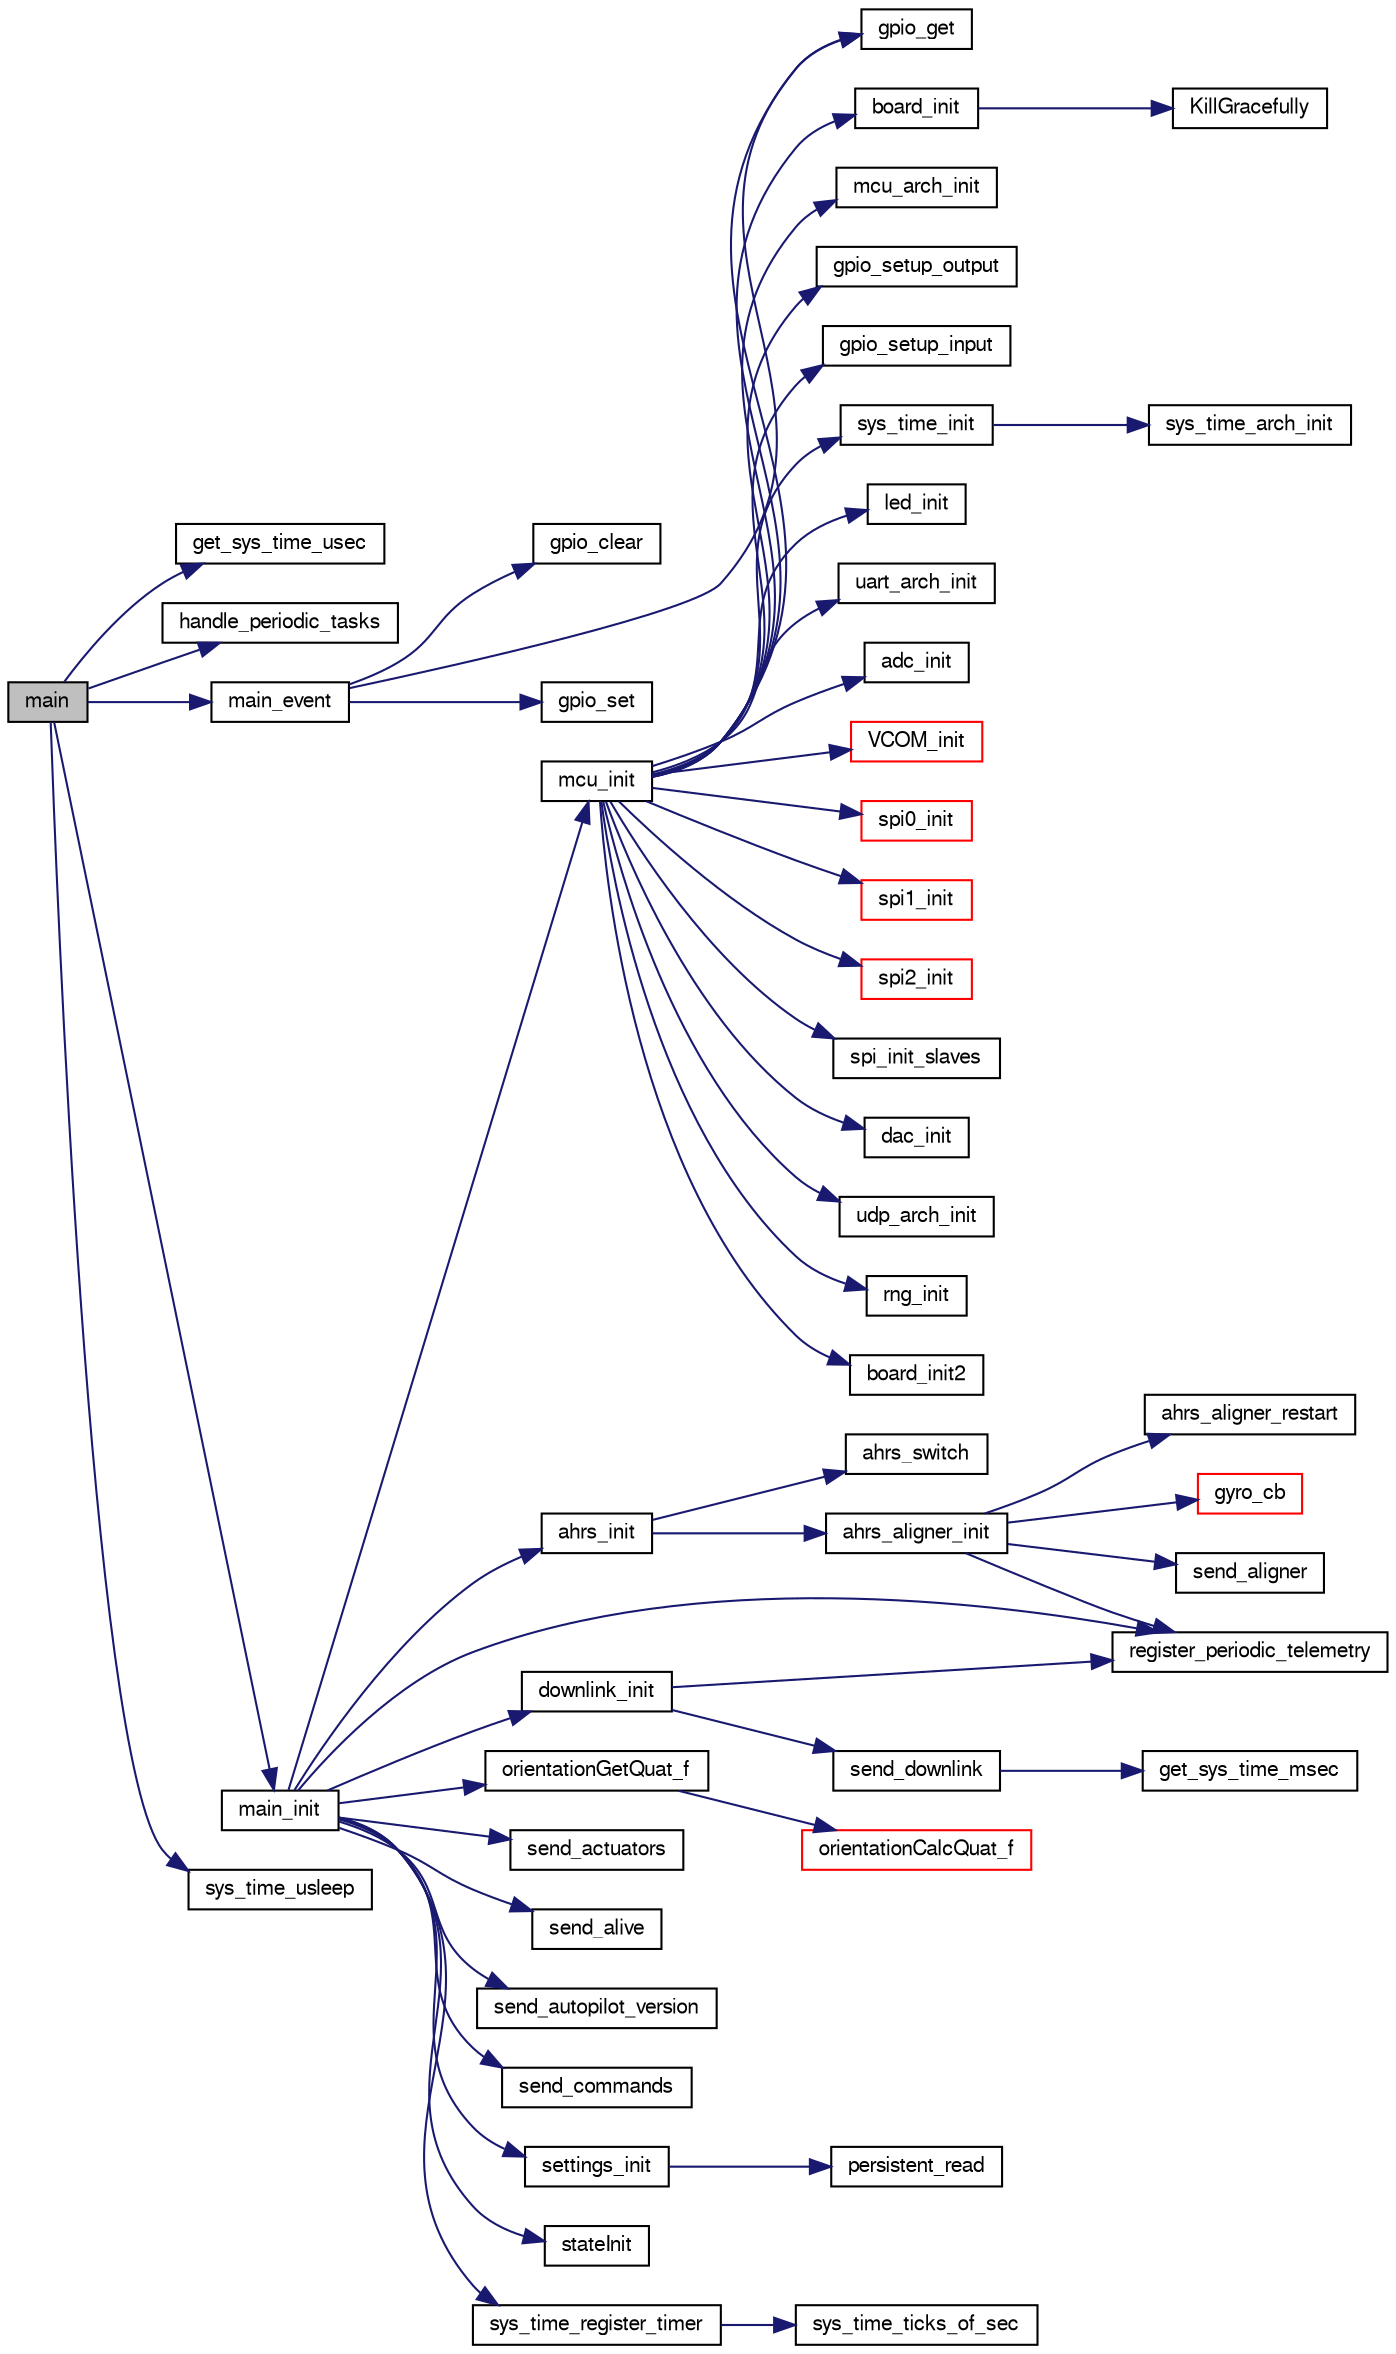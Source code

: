 digraph "main"
{
  edge [fontname="FreeSans",fontsize="10",labelfontname="FreeSans",labelfontsize="10"];
  node [fontname="FreeSans",fontsize="10",shape=record];
  rankdir="LR";
  Node1 [label="main",height=0.2,width=0.4,color="black", fillcolor="grey75", style="filled", fontcolor="black"];
  Node1 -> Node2 [color="midnightblue",fontsize="10",style="solid",fontname="FreeSans"];
  Node2 [label="get_sys_time_usec",height=0.2,width=0.4,color="black", fillcolor="white", style="filled",URL="$chibios_2mcu__periph_2sys__time__arch_8c.html#a7ddfef1f78a56c6b4c4c536b5d670bfb",tooltip="Get the time in microseconds since startup. "];
  Node1 -> Node3 [color="midnightblue",fontsize="10",style="solid",fontname="FreeSans"];
  Node3 [label="handle_periodic_tasks",height=0.2,width=0.4,color="black", fillcolor="white", style="filled",URL="$main_8h.html#acfa2a521a46d9beb8a3fa77bb0c9e407"];
  Node1 -> Node4 [color="midnightblue",fontsize="10",style="solid",fontname="FreeSans"];
  Node4 [label="main_event",height=0.2,width=0.4,color="black", fillcolor="white", style="filled",URL="$uart__tunnel_8c.html#a319a645047f275499aa30b0bc08c6e10"];
  Node4 -> Node5 [color="midnightblue",fontsize="10",style="solid",fontname="FreeSans"];
  Node5 [label="gpio_clear",height=0.2,width=0.4,color="black", fillcolor="white", style="filled",URL="$chibios_2mcu__periph_2gpio__arch_8h.html#a302a5c9e7203669d0b9db8a2952fe009",tooltip="Clear a gpio output to low level. "];
  Node4 -> Node6 [color="midnightblue",fontsize="10",style="solid",fontname="FreeSans"];
  Node6 [label="gpio_get",height=0.2,width=0.4,color="black", fillcolor="white", style="filled",URL="$chibios_2mcu__periph_2gpio__arch_8h.html#afd6403990094d8cd6010b2e641a977da",tooltip="Get level of a gpio. "];
  Node4 -> Node7 [color="midnightblue",fontsize="10",style="solid",fontname="FreeSans"];
  Node7 [label="gpio_set",height=0.2,width=0.4,color="black", fillcolor="white", style="filled",URL="$chibios_2mcu__periph_2gpio__arch_8h.html#a0da8ef247730680b4ffa595d11069051",tooltip="Set a gpio output to high level. "];
  Node1 -> Node8 [color="midnightblue",fontsize="10",style="solid",fontname="FreeSans"];
  Node8 [label="main_init",height=0.2,width=0.4,color="black", fillcolor="white", style="filled",URL="$demo__ahrs__actuators_8c.html#afaa8374e20b79aaf7cfcea5ad9467ab1"];
  Node8 -> Node9 [color="midnightblue",fontsize="10",style="solid",fontname="FreeSans"];
  Node9 [label="ahrs_init",height=0.2,width=0.4,color="black", fillcolor="white", style="filled",URL="$ahrs_8c.html#aa3721663c9df7c7af5613486a3566afb",tooltip="AHRS initialization. "];
  Node9 -> Node10 [color="midnightblue",fontsize="10",style="solid",fontname="FreeSans"];
  Node10 [label="ahrs_switch",height=0.2,width=0.4,color="black", fillcolor="white", style="filled",URL="$ahrs_8c.html#ad933997851f19f057be2d3c1d4b5b5d0",tooltip="Switch to the output of another AHRS impl. "];
  Node9 -> Node11 [color="midnightblue",fontsize="10",style="solid",fontname="FreeSans"];
  Node11 [label="ahrs_aligner_init",height=0.2,width=0.4,color="black", fillcolor="white", style="filled",URL="$ahrs__aligner_8c.html#a321c9a82fcb75074c3041cbf6906e5ea"];
  Node11 -> Node12 [color="midnightblue",fontsize="10",style="solid",fontname="FreeSans"];
  Node12 [label="ahrs_aligner_restart",height=0.2,width=0.4,color="black", fillcolor="white", style="filled",URL="$ahrs__aligner_8c.html#aa098ebf986653894df0c6e03bf86354e"];
  Node11 -> Node13 [color="midnightblue",fontsize="10",style="solid",fontname="FreeSans"];
  Node13 [label="gyro_cb",height=0.2,width=0.4,color="red", fillcolor="white", style="filled",URL="$ahrs__aligner_8c.html#a47e1ea35fdb43af72537c6c9f38b889d"];
  Node11 -> Node14 [color="midnightblue",fontsize="10",style="solid",fontname="FreeSans"];
  Node14 [label="register_periodic_telemetry",height=0.2,width=0.4,color="black", fillcolor="white", style="filled",URL="$telemetry_8c.html#a8b8cf43739f06c54d16370c141b541a0",tooltip="Register a telemetry callback function. "];
  Node11 -> Node15 [color="midnightblue",fontsize="10",style="solid",fontname="FreeSans"];
  Node15 [label="send_aligner",height=0.2,width=0.4,color="black", fillcolor="white", style="filled",URL="$ahrs__aligner_8c.html#abe64b23cba24d9f6d4efd4773d3c8d1e"];
  Node8 -> Node16 [color="midnightblue",fontsize="10",style="solid",fontname="FreeSans"];
  Node16 [label="downlink_init",height=0.2,width=0.4,color="black", fillcolor="white", style="filled",URL="$downlink_8c.html#afd49e1738cc6ad57218b944dcb94f73b"];
  Node16 -> Node14 [color="midnightblue",fontsize="10",style="solid",fontname="FreeSans"];
  Node16 -> Node17 [color="midnightblue",fontsize="10",style="solid",fontname="FreeSans"];
  Node17 [label="send_downlink",height=0.2,width=0.4,color="black", fillcolor="white", style="filled",URL="$downlink_8c.html#af23b2b19aabf230dd8e4bb719c3d4f34"];
  Node17 -> Node18 [color="midnightblue",fontsize="10",style="solid",fontname="FreeSans"];
  Node18 [label="get_sys_time_msec",height=0.2,width=0.4,color="black", fillcolor="white", style="filled",URL="$chibios_2mcu__periph_2sys__time__arch_8c.html#ad3cb294b0d1d74dfb511534b36a17960",tooltip="Get the time in milliseconds since startup. "];
  Node8 -> Node19 [color="midnightblue",fontsize="10",style="solid",fontname="FreeSans"];
  Node19 [label="mcu_init",height=0.2,width=0.4,color="black", fillcolor="white", style="filled",URL="$group__mcu__periph.html#ga9af744358ff4b1e3e33d7dd170862f9b",tooltip="Microcontroller peripherals initialization. "];
  Node19 -> Node20 [color="midnightblue",fontsize="10",style="solid",fontname="FreeSans"];
  Node20 [label="board_init",height=0.2,width=0.4,color="black", fillcolor="white", style="filled",URL="$group__mcu__periph.html#ga916f2adc2080b4fe88034086d107a8dc",tooltip="Optional board init function called at the start of mcu_init(). "];
  Node20 -> Node21 [color="midnightblue",fontsize="10",style="solid",fontname="FreeSans"];
  Node21 [label="KillGracefully",height=0.2,width=0.4,color="black", fillcolor="white", style="filled",URL="$ardrone_2board_8c.html#a646b7f375c14d15f1aa843bbe058634f"];
  Node19 -> Node22 [color="midnightblue",fontsize="10",style="solid",fontname="FreeSans"];
  Node22 [label="mcu_arch_init",height=0.2,width=0.4,color="black", fillcolor="white", style="filled",URL="$chibios_2mcu__arch_8c.html#a87671303c7d4a9264b1ffbb07e87f454"];
  Node19 -> Node23 [color="midnightblue",fontsize="10",style="solid",fontname="FreeSans"];
  Node23 [label="gpio_setup_output",height=0.2,width=0.4,color="black", fillcolor="white", style="filled",URL="$chibios_2mcu__periph_2gpio__arch_8c.html#a614c4a447f1e43381d92c682ac3b953f",tooltip="Setup one or more pins of the given GPIO port as outputs. "];
  Node19 -> Node24 [color="midnightblue",fontsize="10",style="solid",fontname="FreeSans"];
  Node24 [label="gpio_setup_input",height=0.2,width=0.4,color="black", fillcolor="white", style="filled",URL="$chibios_2mcu__periph_2gpio__arch_8c.html#ae7d0172a824f41338c10872b96cc541b",tooltip="Setup one or more pins of the given GPIO port as inputs. "];
  Node19 -> Node6 [color="midnightblue",fontsize="10",style="solid",fontname="FreeSans"];
  Node19 -> Node25 [color="midnightblue",fontsize="10",style="solid",fontname="FreeSans"];
  Node25 [label="sys_time_init",height=0.2,width=0.4,color="black", fillcolor="white", style="filled",URL="$sys__time_8c.html#a1e6b75f4db9128a3326d8a6283b0af43"];
  Node25 -> Node26 [color="midnightblue",fontsize="10",style="solid",fontname="FreeSans"];
  Node26 [label="sys_time_arch_init",height=0.2,width=0.4,color="black", fillcolor="white", style="filled",URL="$chibios_2mcu__periph_2sys__time__arch_8c.html#a9b31c2feb846b96205ae20ea6883e1c4"];
  Node19 -> Node27 [color="midnightblue",fontsize="10",style="solid",fontname="FreeSans"];
  Node27 [label="led_init",height=0.2,width=0.4,color="black", fillcolor="white", style="filled",URL="$led_8h.html#a9d9d9b1f30592189c3aa7358c626218f",tooltip="Automatic initialization of actived LED Set to OFF at startup. "];
  Node19 -> Node28 [color="midnightblue",fontsize="10",style="solid",fontname="FreeSans"];
  Node28 [label="uart_arch_init",height=0.2,width=0.4,color="black", fillcolor="white", style="filled",URL="$linux_2mcu__periph_2uart__arch_8c.html#a7e440684a8b6a4088b2f1d5b4dc47587"];
  Node19 -> Node29 [color="midnightblue",fontsize="10",style="solid",fontname="FreeSans"];
  Node29 [label="adc_init",height=0.2,width=0.4,color="black", fillcolor="white", style="filled",URL="$chibios_2mcu__periph_2adc__arch_8c.html#a2b815e6730e8723a6d1d06d9ef8f31c0",tooltip="Adc init. "];
  Node19 -> Node30 [color="midnightblue",fontsize="10",style="solid",fontname="FreeSans"];
  Node30 [label="VCOM_init",height=0.2,width=0.4,color="red", fillcolor="white", style="filled",URL="$usb__ser__hw_8c.html#a96a54f28bfc8bc28963cd2fac74609cd"];
  Node19 -> Node31 [color="midnightblue",fontsize="10",style="solid",fontname="FreeSans"];
  Node31 [label="spi0_init",height=0.2,width=0.4,color="red", fillcolor="white", style="filled",URL="$group__spi.html#ga2437939c4fca0a4a5a4f79460ed3f731"];
  Node19 -> Node32 [color="midnightblue",fontsize="10",style="solid",fontname="FreeSans"];
  Node32 [label="spi1_init",height=0.2,width=0.4,color="red", fillcolor="white", style="filled",URL="$group__spi.html#ga7da3469436debceb731ecb76c920efda"];
  Node19 -> Node33 [color="midnightblue",fontsize="10",style="solid",fontname="FreeSans"];
  Node33 [label="spi2_init",height=0.2,width=0.4,color="red", fillcolor="white", style="filled",URL="$group__spi.html#ga1c8c4e89459606c70f6749714abd4a86"];
  Node19 -> Node34 [color="midnightblue",fontsize="10",style="solid",fontname="FreeSans"];
  Node34 [label="spi_init_slaves",height=0.2,width=0.4,color="black", fillcolor="white", style="filled",URL="$group__spi.html#gafc9125c5764a6749703ae4f1303a16f3",tooltip="spi_init_slaves() function "];
  Node19 -> Node35 [color="midnightblue",fontsize="10",style="solid",fontname="FreeSans"];
  Node35 [label="dac_init",height=0.2,width=0.4,color="black", fillcolor="white", style="filled",URL="$dac_8h.html#a6e622fafee8436bf9cf9f6b120352e3c"];
  Node19 -> Node36 [color="midnightblue",fontsize="10",style="solid",fontname="FreeSans"];
  Node36 [label="udp_arch_init",height=0.2,width=0.4,color="black", fillcolor="white", style="filled",URL="$linux_2mcu__periph_2udp__arch_8c.html#a665732768aad2a0f4b0a396d96485cc2"];
  Node19 -> Node37 [color="midnightblue",fontsize="10",style="solid",fontname="FreeSans"];
  Node37 [label="rng_init",height=0.2,width=0.4,color="black", fillcolor="white", style="filled",URL="$chibios_2mcu__periph_2rng__arch_8c.html#ad5a3df3d0092f55f6ea54ccaa7daf3dc"];
  Node19 -> Node38 [color="midnightblue",fontsize="10",style="solid",fontname="FreeSans"];
  Node38 [label="board_init2",height=0.2,width=0.4,color="black", fillcolor="white", style="filled",URL="$group__mcu__periph.html#gaf8669c6ba2d12460cf1172edd1a5e4a3",tooltip="Optional board init function called at the end of mcu_init(). "];
  Node8 -> Node39 [color="midnightblue",fontsize="10",style="solid",fontname="FreeSans"];
  Node39 [label="orientationGetQuat_f",height=0.2,width=0.4,color="black", fillcolor="white", style="filled",URL="$group__math__orientation__representation.html#ga4bc38966bac43e1f55b2f042d8f2e411",tooltip="Get vehicle body attitude quaternion (float). "];
  Node39 -> Node40 [color="midnightblue",fontsize="10",style="solid",fontname="FreeSans"];
  Node40 [label="orientationCalcQuat_f",height=0.2,width=0.4,color="red", fillcolor="white", style="filled",URL="$group__math__orientation__representation.html#ga33edf7d5bd278bed617fb5aa88559dc2"];
  Node8 -> Node14 [color="midnightblue",fontsize="10",style="solid",fontname="FreeSans"];
  Node8 -> Node41 [color="midnightblue",fontsize="10",style="solid",fontname="FreeSans"];
  Node41 [label="send_actuators",height=0.2,width=0.4,color="black", fillcolor="white", style="filled",URL="$demo__ahrs__actuators_8c.html#acd7f051f394d395b1b28750b8e853e9c"];
  Node8 -> Node42 [color="midnightblue",fontsize="10",style="solid",fontname="FreeSans"];
  Node42 [label="send_alive",height=0.2,width=0.4,color="black", fillcolor="white", style="filled",URL="$demo__ahrs__actuators_8c.html#a65644c7fe2e327f01296b259bc106f85"];
  Node8 -> Node43 [color="midnightblue",fontsize="10",style="solid",fontname="FreeSans"];
  Node43 [label="send_autopilot_version",height=0.2,width=0.4,color="black", fillcolor="white", style="filled",URL="$demo__ahrs__actuators_8c.html#a974326e4c446abb45f2c4ce43666412f"];
  Node8 -> Node44 [color="midnightblue",fontsize="10",style="solid",fontname="FreeSans"];
  Node44 [label="send_commands",height=0.2,width=0.4,color="black", fillcolor="white", style="filled",URL="$demo__ahrs__actuators_8c.html#a4d3ebf2393fe597ab7a9a9e615ed2efe"];
  Node8 -> Node45 [color="midnightblue",fontsize="10",style="solid",fontname="FreeSans"];
  Node45 [label="settings_init",height=0.2,width=0.4,color="black", fillcolor="white", style="filled",URL="$settings_8c.html#a5f9a5a2e826aec11c77548f2a541fb9e"];
  Node45 -> Node46 [color="midnightblue",fontsize="10",style="solid",fontname="FreeSans"];
  Node46 [label="persistent_read",height=0.2,width=0.4,color="black", fillcolor="white", style="filled",URL="$chibios_2modules_2core_2settings__arch_8c.html#a6d60026540670a5fc2ac03dee06c791e"];
  Node8 -> Node47 [color="midnightblue",fontsize="10",style="solid",fontname="FreeSans"];
  Node47 [label="stateInit",height=0.2,width=0.4,color="black", fillcolor="white", style="filled",URL="$group__state__interface.html#gae841c56c9a83bf54bcdd8d7f166f2e2a"];
  Node8 -> Node48 [color="midnightblue",fontsize="10",style="solid",fontname="FreeSans"];
  Node48 [label="sys_time_register_timer",height=0.2,width=0.4,color="black", fillcolor="white", style="filled",URL="$sys__time_8c.html#a3ababed8b6819006aaf919a663efe8cd",tooltip="Register a new system timer. "];
  Node48 -> Node49 [color="midnightblue",fontsize="10",style="solid",fontname="FreeSans"];
  Node49 [label="sys_time_ticks_of_sec",height=0.2,width=0.4,color="black", fillcolor="white", style="filled",URL="$sys__time_8h.html#a2894f16d75a4d3c6ad1449d7bba85406"];
  Node1 -> Node50 [color="midnightblue",fontsize="10",style="solid",fontname="FreeSans"];
  Node50 [label="sys_time_usleep",height=0.2,width=0.4,color="black", fillcolor="white", style="filled",URL="$chibios_2mcu__periph_2sys__time__arch_8c.html#a74db3eed857f9c53bb67db256c12bc83",tooltip="sys_time_usleep(uint32_t us) "];
}
